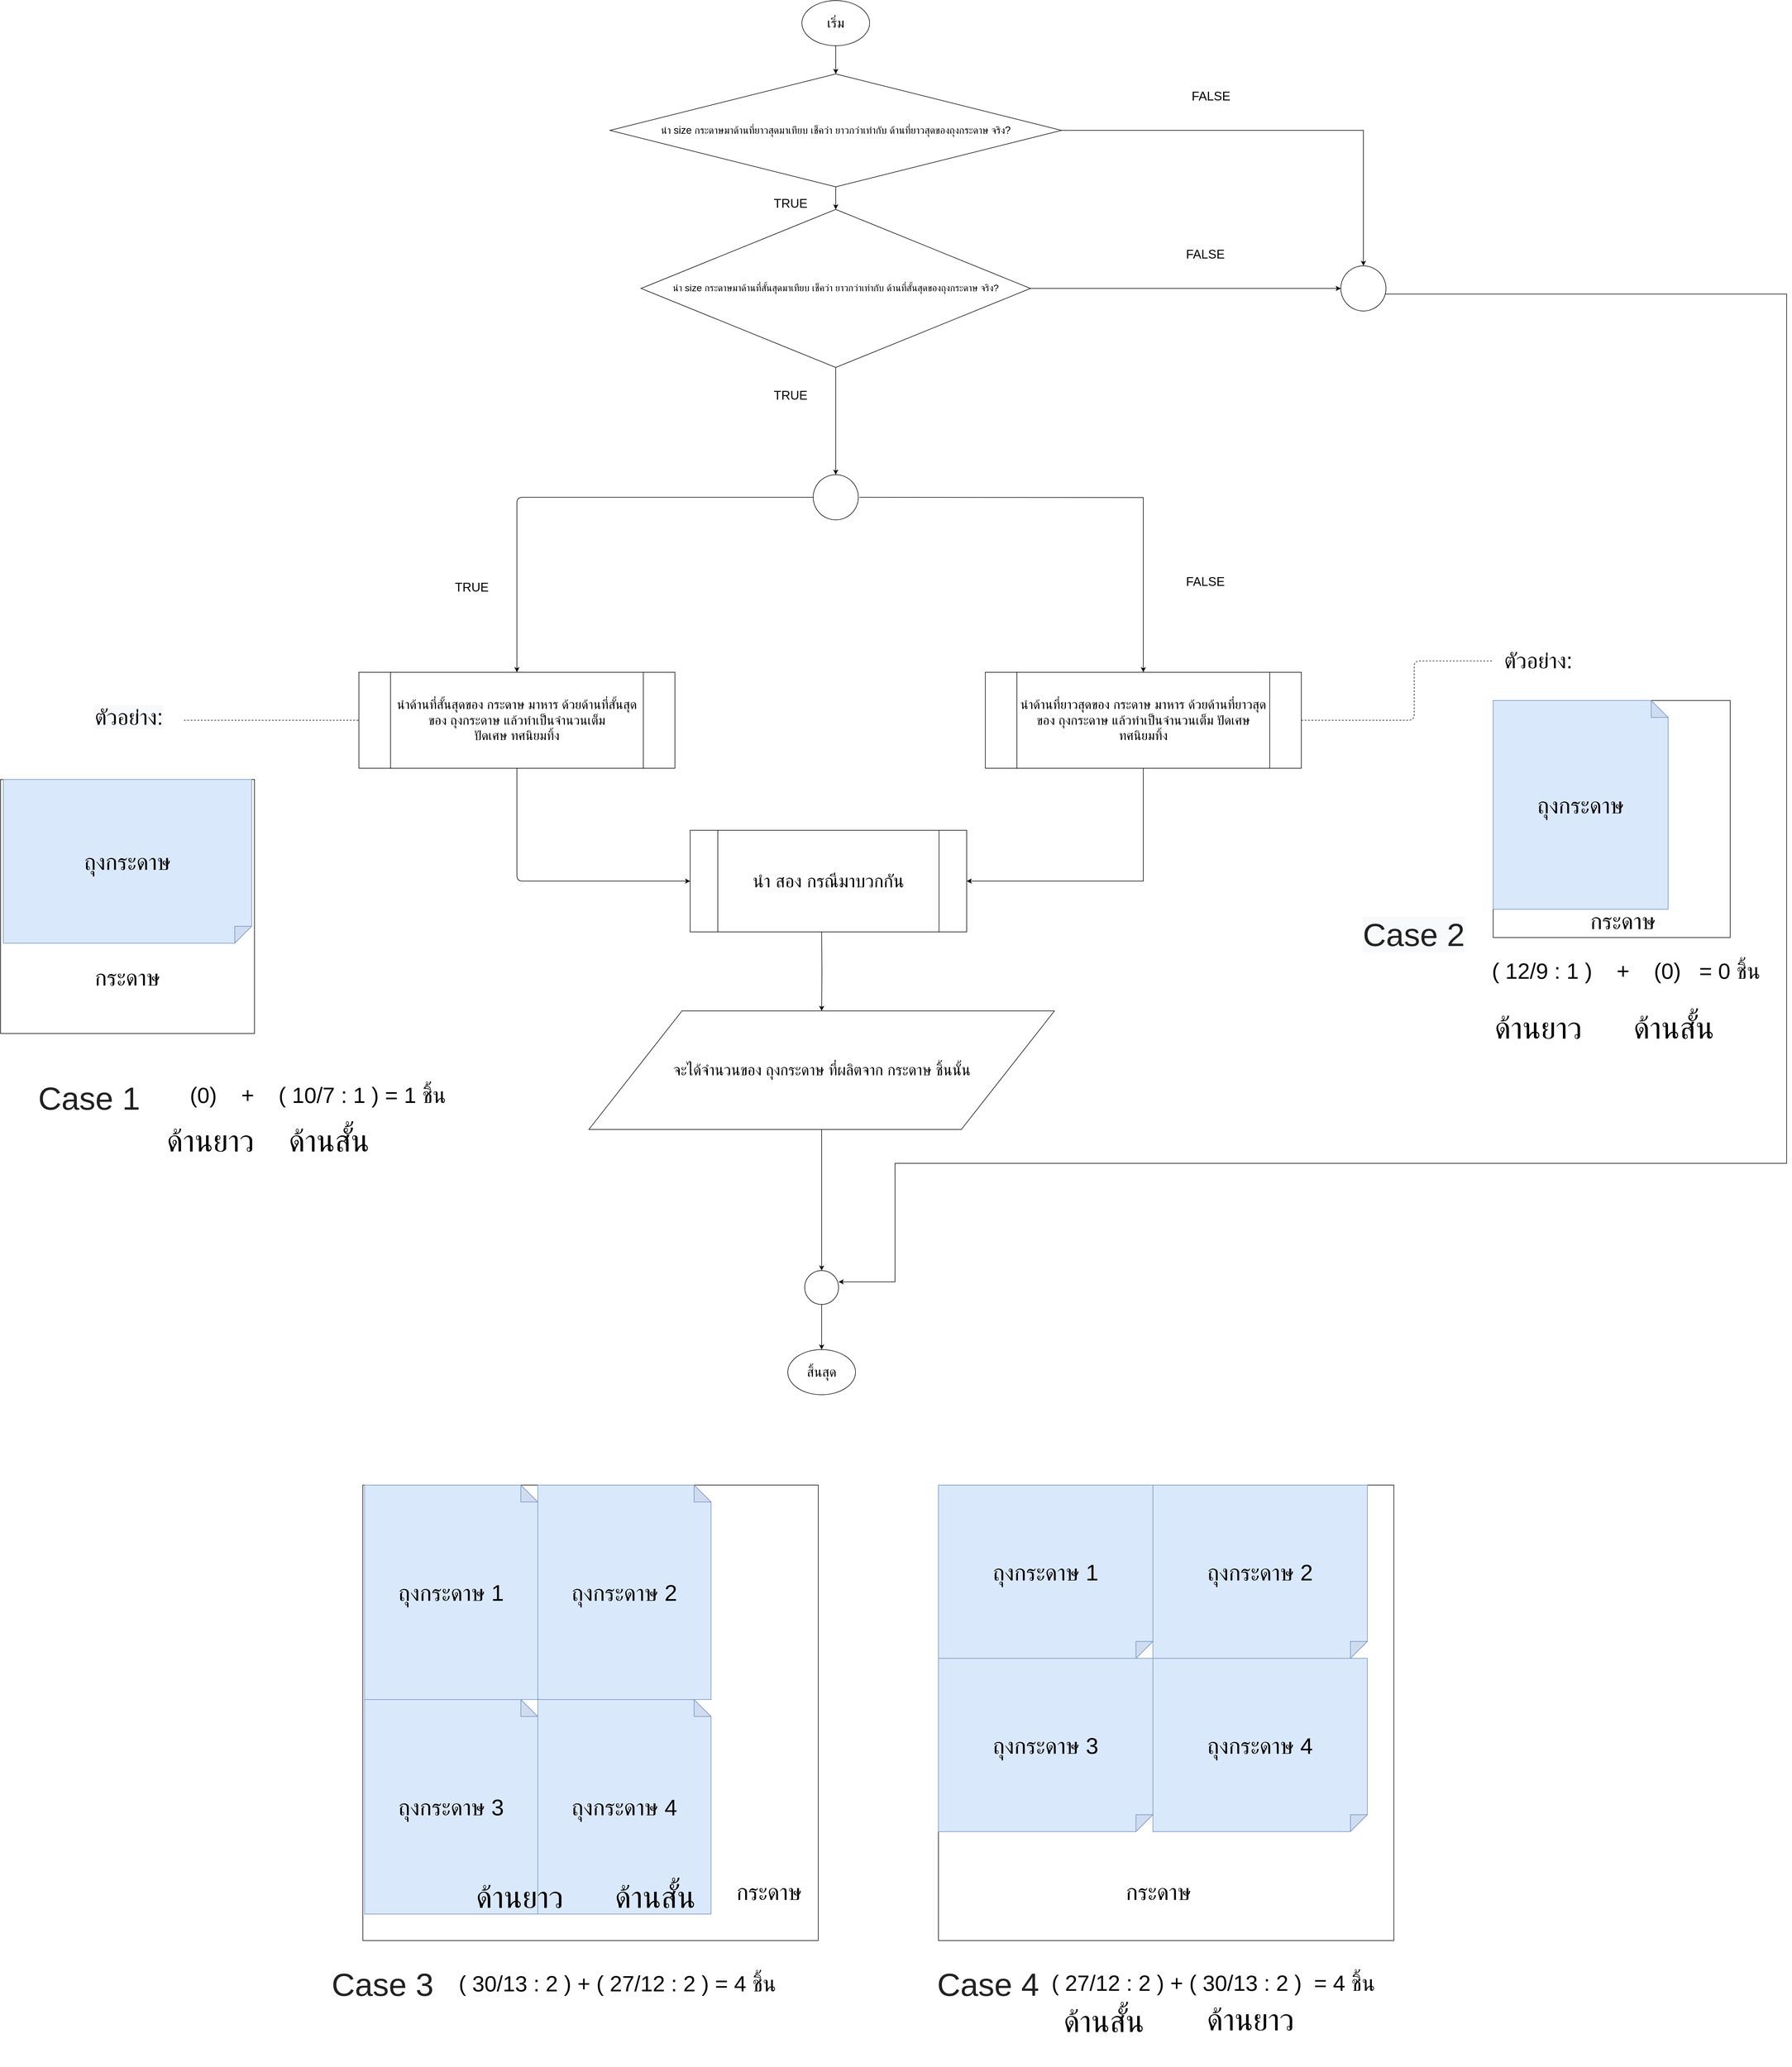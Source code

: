 <mxfile version="13.3.4" type="github">
  <diagram id="YBWVYPmLeSRwuI61tk2d" name="Page-1">
    <mxGraphModel dx="4572" dy="1968" grid="1" gridSize="10" guides="1" tooltips="1" connect="1" arrows="1" fold="1" page="1" pageScale="1" pageWidth="1100" pageHeight="1700" math="0" shadow="0">
      <root>
        <mxCell id="0" />
        <mxCell id="1" parent="0" />
        <mxCell id="YBXRsWnwAlxHhVe6IXgZ-6" value="" style="edgeStyle=orthogonalEdgeStyle;rounded=0;orthogonalLoop=1;jettySize=auto;html=1;" parent="1" source="YBXRsWnwAlxHhVe6IXgZ-1" target="YBXRsWnwAlxHhVe6IXgZ-3" edge="1">
          <mxGeometry relative="1" as="geometry" />
        </mxCell>
        <mxCell id="YBXRsWnwAlxHhVe6IXgZ-1" value="&lt;font style=&quot;font-size: 24px&quot;&gt;เริ่ม&lt;/font&gt;" style="ellipse;whiteSpace=wrap;html=1;" parent="1" vertex="1">
          <mxGeometry x="370" y="710" width="120" height="80" as="geometry" />
        </mxCell>
        <mxCell id="YBXRsWnwAlxHhVe6IXgZ-9" value="" style="edgeStyle=orthogonalEdgeStyle;rounded=0;orthogonalLoop=1;jettySize=auto;html=1;" parent="1" source="YBXRsWnwAlxHhVe6IXgZ-3" target="YBXRsWnwAlxHhVe6IXgZ-8" edge="1">
          <mxGeometry relative="1" as="geometry" />
        </mxCell>
        <mxCell id="YBXRsWnwAlxHhVe6IXgZ-41" style="edgeStyle=orthogonalEdgeStyle;rounded=0;orthogonalLoop=1;jettySize=auto;html=1;entryX=0.5;entryY=0;entryDx=0;entryDy=0;" parent="1" source="YBXRsWnwAlxHhVe6IXgZ-3" target="YBXRsWnwAlxHhVe6IXgZ-39" edge="1">
          <mxGeometry relative="1" as="geometry" />
        </mxCell>
        <mxCell id="YBXRsWnwAlxHhVe6IXgZ-3" value="&lt;span&gt;&lt;font style=&quot;font-size: 18px&quot;&gt;นำ size กระดาษมาด้านที่ยาวสุดมาเทียบ เช็คว่า ยาวกว่าเท่ากับ ด้านที่ยาวสุดของถุงกระดาษ จริง?&lt;/font&gt;&lt;/span&gt;" style="rhombus;whiteSpace=wrap;html=1;" parent="1" vertex="1">
          <mxGeometry x="30" y="840" width="800" height="200" as="geometry" />
        </mxCell>
        <mxCell id="YBXRsWnwAlxHhVe6IXgZ-11" value="" style="edgeStyle=orthogonalEdgeStyle;rounded=0;orthogonalLoop=1;jettySize=auto;html=1;entryX=0.5;entryY=0;entryDx=0;entryDy=0;" parent="1" source="YBXRsWnwAlxHhVe6IXgZ-8" target="jHjW-7iBzdXLewrsff_E-4" edge="1">
          <mxGeometry relative="1" as="geometry">
            <mxPoint x="430" y="1460" as="targetPoint" />
          </mxGeometry>
        </mxCell>
        <mxCell id="YBXRsWnwAlxHhVe6IXgZ-40" style="edgeStyle=orthogonalEdgeStyle;rounded=0;orthogonalLoop=1;jettySize=auto;html=1;entryX=0;entryY=0.5;entryDx=0;entryDy=0;" parent="1" source="YBXRsWnwAlxHhVe6IXgZ-8" target="YBXRsWnwAlxHhVe6IXgZ-39" edge="1">
          <mxGeometry relative="1" as="geometry">
            <Array as="points">
              <mxPoint x="1325" y="1220" />
            </Array>
          </mxGeometry>
        </mxCell>
        <mxCell id="YBXRsWnwAlxHhVe6IXgZ-8" value="&lt;span&gt;&lt;font style=&quot;font-size: 17px&quot;&gt;นำ size กระดาษมาด้านที่สั้นสุดมาเทียบ เช็คว่า ยาวกว่าเท่ากับ ด้านที่สั้นสุดของถุงกระดาษ จริง?&lt;/font&gt;&lt;/span&gt;" style="rhombus;whiteSpace=wrap;html=1;" parent="1" vertex="1">
          <mxGeometry x="85" y="1080" width="690" height="280" as="geometry" />
        </mxCell>
        <mxCell id="YBXRsWnwAlxHhVe6IXgZ-23" style="edgeStyle=orthogonalEdgeStyle;rounded=0;orthogonalLoop=1;jettySize=auto;html=1;entryX=0.5;entryY=0;entryDx=0;entryDy=0;" parent="1" target="YBXRsWnwAlxHhVe6IXgZ-22" edge="1">
          <mxGeometry relative="1" as="geometry">
            <mxPoint x="472" y="1590" as="sourcePoint" />
          </mxGeometry>
        </mxCell>
        <mxCell id="YBXRsWnwAlxHhVe6IXgZ-12" value="&lt;font style=&quot;font-size: 23px&quot;&gt;นำด้านที่สั้นสุดของ กระดาษ มาหาร ด้วยด้านที่สั้นสุดของ ถุงกระดาษ แล้วทำเป็นจำนวนเต็ม&lt;br&gt;ปัดเศษ ทศนิยมทิ้ง&lt;/font&gt;" style="shape=process;whiteSpace=wrap;html=1;backgroundOutline=1;" parent="1" vertex="1">
          <mxGeometry x="-415" y="1900" width="560" height="170" as="geometry" />
        </mxCell>
        <mxCell id="YBXRsWnwAlxHhVe6IXgZ-13" value="&lt;font style=&quot;font-size: 22px&quot;&gt;TRUE&lt;/font&gt;" style="text;html=1;strokeColor=none;fillColor=none;align=center;verticalAlign=middle;whiteSpace=wrap;rounded=0;" parent="1" vertex="1">
          <mxGeometry x="330" y="1060" width="40" height="20" as="geometry" />
        </mxCell>
        <mxCell id="YBXRsWnwAlxHhVe6IXgZ-17" value="" style="endArrow=classic;html=1;exitX=0;exitY=0.5;exitDx=0;exitDy=0;entryX=0.5;entryY=0;entryDx=0;entryDy=0;" parent="1" source="jHjW-7iBzdXLewrsff_E-4" target="YBXRsWnwAlxHhVe6IXgZ-12" edge="1">
          <mxGeometry width="50" height="50" relative="1" as="geometry">
            <mxPoint x="125" y="1600" as="sourcePoint" />
            <mxPoint x="45" y="1590" as="targetPoint" />
            <Array as="points">
              <mxPoint x="-135" y="1590" />
              <mxPoint x="-135" y="1630" />
            </Array>
          </mxGeometry>
        </mxCell>
        <mxCell id="YBXRsWnwAlxHhVe6IXgZ-20" value="&lt;font style=&quot;font-size: 22px&quot;&gt;TRUE&lt;/font&gt;" style="text;html=1;strokeColor=none;fillColor=none;align=center;verticalAlign=middle;whiteSpace=wrap;rounded=0;" parent="1" vertex="1">
          <mxGeometry x="330" y="1400" width="40" height="20" as="geometry" />
        </mxCell>
        <mxCell id="YBXRsWnwAlxHhVe6IXgZ-21" value="&lt;font style=&quot;font-size: 22px&quot;&gt;TRUE&lt;/font&gt;" style="text;html=1;strokeColor=none;fillColor=none;align=center;verticalAlign=middle;whiteSpace=wrap;rounded=0;" parent="1" vertex="1">
          <mxGeometry x="-235" y="1740" width="40" height="20" as="geometry" />
        </mxCell>
        <mxCell id="jHjW-7iBzdXLewrsff_E-3" style="edgeStyle=orthogonalEdgeStyle;rounded=0;orthogonalLoop=1;jettySize=auto;html=1;entryX=1;entryY=0.5;entryDx=0;entryDy=0;" edge="1" parent="1" source="YBXRsWnwAlxHhVe6IXgZ-22" target="jHjW-7iBzdXLewrsff_E-1">
          <mxGeometry relative="1" as="geometry">
            <Array as="points">
              <mxPoint x="975" y="2270" />
            </Array>
          </mxGeometry>
        </mxCell>
        <mxCell id="YBXRsWnwAlxHhVe6IXgZ-22" value="&lt;font style=&quot;font-size: 23px&quot;&gt;นำด้านที่ยาวสุดของ กระดาษ มาหาร ด้วยด้านที่ยาวสุดของ ถุงกระดาษ แล้วทำเป็นจำนวนเต็ม ปัดเศษ ทศนิยมทิ้ง&lt;/font&gt;" style="shape=process;whiteSpace=wrap;html=1;backgroundOutline=1;" parent="1" vertex="1">
          <mxGeometry x="695" y="1900" width="560" height="170" as="geometry" />
        </mxCell>
        <mxCell id="YBXRsWnwAlxHhVe6IXgZ-24" value="&lt;font style=&quot;font-size: 22px&quot;&gt;FALSE&lt;/font&gt;" style="text;html=1;strokeColor=none;fillColor=none;align=center;verticalAlign=middle;whiteSpace=wrap;rounded=0;" parent="1" vertex="1">
          <mxGeometry x="1065" y="1730" width="40" height="20" as="geometry" />
        </mxCell>
        <mxCell id="YBXRsWnwAlxHhVe6IXgZ-57" style="edgeStyle=orthogonalEdgeStyle;rounded=0;orthogonalLoop=1;jettySize=auto;html=1;entryX=0.5;entryY=0;entryDx=0;entryDy=0;" parent="1" source="YBXRsWnwAlxHhVe6IXgZ-25" target="YBXRsWnwAlxHhVe6IXgZ-56" edge="1">
          <mxGeometry relative="1" as="geometry" />
        </mxCell>
        <mxCell id="YBXRsWnwAlxHhVe6IXgZ-25" value="&lt;font style=&quot;font-size: 27px&quot;&gt;จะได้จำนวนของ ถุงกระดาษ ที่ผลิตจาก กระดาษ ชิ้นนั้น&lt;/font&gt;" style="shape=parallelogram;perimeter=parallelogramPerimeter;whiteSpace=wrap;html=1;" parent="1" vertex="1">
          <mxGeometry x="-7.5" y="2500" width="825" height="210" as="geometry" />
        </mxCell>
        <mxCell id="YBXRsWnwAlxHhVe6IXgZ-35" style="edgeStyle=orthogonalEdgeStyle;rounded=0;orthogonalLoop=1;jettySize=auto;html=1;" parent="1" target="YBXRsWnwAlxHhVe6IXgZ-25" edge="1">
          <mxGeometry relative="1" as="geometry">
            <mxPoint x="405" y="2360" as="sourcePoint" />
          </mxGeometry>
        </mxCell>
        <mxCell id="YBXRsWnwAlxHhVe6IXgZ-27" value="" style="endArrow=classic;html=1;exitX=0.5;exitY=1;exitDx=0;exitDy=0;entryX=0;entryY=0.5;entryDx=0;entryDy=0;" parent="1" source="YBXRsWnwAlxHhVe6IXgZ-12" target="jHjW-7iBzdXLewrsff_E-1" edge="1">
          <mxGeometry width="50" height="50" relative="1" as="geometry">
            <mxPoint x="-265" y="2330" as="sourcePoint" />
            <mxPoint x="375" y="2220" as="targetPoint" />
            <Array as="points">
              <mxPoint x="-135" y="2270" />
            </Array>
          </mxGeometry>
        </mxCell>
        <mxCell id="YBXRsWnwAlxHhVe6IXgZ-32" value="&lt;font style=&quot;font-size: 24px&quot;&gt;สิ้นสุด&lt;/font&gt;" style="ellipse;whiteSpace=wrap;html=1;" parent="1" vertex="1">
          <mxGeometry x="345" y="3100" width="120" height="80" as="geometry" />
        </mxCell>
        <mxCell id="YBXRsWnwAlxHhVe6IXgZ-42" style="edgeStyle=orthogonalEdgeStyle;rounded=0;orthogonalLoop=1;jettySize=auto;html=1;" parent="1" source="YBXRsWnwAlxHhVe6IXgZ-39" edge="1">
          <mxGeometry relative="1" as="geometry">
            <mxPoint x="435" y="2980" as="targetPoint" />
            <Array as="points">
              <mxPoint x="2115" y="1230" />
              <mxPoint x="2115" y="2770" />
              <mxPoint x="535" y="2770" />
              <mxPoint x="535" y="2980" />
            </Array>
          </mxGeometry>
        </mxCell>
        <mxCell id="YBXRsWnwAlxHhVe6IXgZ-39" value="" style="ellipse;whiteSpace=wrap;html=1;aspect=fixed;" parent="1" vertex="1">
          <mxGeometry x="1325" y="1180" width="80" height="80" as="geometry" />
        </mxCell>
        <mxCell id="YBXRsWnwAlxHhVe6IXgZ-43" value="" style="whiteSpace=wrap;html=1;aspect=fixed;" parent="1" vertex="1">
          <mxGeometry x="1595" y="1950" width="420" height="420" as="geometry" />
        </mxCell>
        <mxCell id="YBXRsWnwAlxHhVe6IXgZ-44" value="&lt;font style=&quot;font-size: 40px&quot;&gt;ถุงกระดาษ&lt;/font&gt;" style="shape=note;whiteSpace=wrap;html=1;backgroundOutline=1;darkOpacity=0.05;fillColor=#dae8fc;strokeColor=#6c8ebf;" parent="1" vertex="1">
          <mxGeometry x="1595" y="1950" width="310" height="370" as="geometry" />
        </mxCell>
        <mxCell id="YBXRsWnwAlxHhVe6IXgZ-45" value="&lt;span style=&quot;font-size: 40px&quot;&gt;กระดาษ&lt;/span&gt;" style="text;html=1;strokeColor=none;fillColor=none;align=center;verticalAlign=middle;whiteSpace=wrap;rounded=0;" parent="1" vertex="1">
          <mxGeometry x="1805" y="2330" width="40" height="20" as="geometry" />
        </mxCell>
        <mxCell id="YBXRsWnwAlxHhVe6IXgZ-46" value="" style="endArrow=none;dashed=1;html=1;exitX=1;exitY=0.5;exitDx=0;exitDy=0;" parent="1" source="YBXRsWnwAlxHhVe6IXgZ-22" edge="1">
          <mxGeometry width="50" height="50" relative="1" as="geometry">
            <mxPoint x="1435" y="2110" as="sourcePoint" />
            <mxPoint x="1595" y="1880" as="targetPoint" />
            <Array as="points">
              <mxPoint x="1455" y="1985" />
              <mxPoint x="1455" y="1880" />
            </Array>
          </mxGeometry>
        </mxCell>
        <mxCell id="YBXRsWnwAlxHhVe6IXgZ-47" value="&lt;font style=&quot;font-size: 39px&quot;&gt;ตัวอย่าง:&lt;/font&gt;" style="text;html=1;strokeColor=none;fillColor=none;align=center;verticalAlign=middle;whiteSpace=wrap;rounded=0;" parent="1" vertex="1">
          <mxGeometry x="1655" y="1870" width="40" height="20" as="geometry" />
        </mxCell>
        <mxCell id="YBXRsWnwAlxHhVe6IXgZ-49" value="" style="whiteSpace=wrap;html=1;aspect=fixed;" parent="1" vertex="1">
          <mxGeometry x="-1050" y="2090" width="450" height="450" as="geometry" />
        </mxCell>
        <mxCell id="YBXRsWnwAlxHhVe6IXgZ-50" value="&lt;span style=&quot;font-size: 40px&quot;&gt;ถุงกระดาษ&lt;/span&gt;" style="shape=note;whiteSpace=wrap;html=1;backgroundOutline=1;darkOpacity=0.05;direction=south;fillColor=#dae8fc;strokeColor=#6c8ebf;" parent="1" vertex="1">
          <mxGeometry x="-1045" y="2090" width="440" height="290" as="geometry" />
        </mxCell>
        <mxCell id="YBXRsWnwAlxHhVe6IXgZ-51" value="&lt;span style=&quot;font-size: 40px&quot;&gt;กระดาษ&lt;/span&gt;" style="text;html=1;strokeColor=none;fillColor=none;align=center;verticalAlign=middle;whiteSpace=wrap;rounded=0;" parent="1" vertex="1">
          <mxGeometry x="-845" y="2430" width="40" height="20" as="geometry" />
        </mxCell>
        <mxCell id="YBXRsWnwAlxHhVe6IXgZ-52" value="&lt;span style=&quot;color: rgb(0, 0, 0); font-family: helvetica; font-size: 39px; font-style: normal; font-weight: 400; letter-spacing: normal; text-align: center; text-indent: 0px; text-transform: none; word-spacing: 0px; background-color: rgb(248, 249, 250); display: inline; float: none;&quot;&gt;ตัวอย่าง:&lt;/span&gt;" style="text;whiteSpace=wrap;html=1;" parent="1" vertex="1">
          <mxGeometry x="-885" y="1950" width="160" height="40" as="geometry" />
        </mxCell>
        <mxCell id="YBXRsWnwAlxHhVe6IXgZ-55" value="" style="endArrow=none;dashed=1;html=1;entryX=0;entryY=0.5;entryDx=0;entryDy=0;" parent="1" target="YBXRsWnwAlxHhVe6IXgZ-12" edge="1">
          <mxGeometry width="50" height="50" relative="1" as="geometry">
            <mxPoint x="-725" y="1985" as="sourcePoint" />
            <mxPoint x="-625" y="1880" as="targetPoint" />
          </mxGeometry>
        </mxCell>
        <mxCell id="YBXRsWnwAlxHhVe6IXgZ-59" value="" style="edgeStyle=orthogonalEdgeStyle;rounded=0;orthogonalLoop=1;jettySize=auto;html=1;" parent="1" source="YBXRsWnwAlxHhVe6IXgZ-56" edge="1">
          <mxGeometry relative="1" as="geometry">
            <mxPoint x="405" y="3100" as="targetPoint" />
          </mxGeometry>
        </mxCell>
        <mxCell id="YBXRsWnwAlxHhVe6IXgZ-56" value="" style="ellipse;whiteSpace=wrap;html=1;aspect=fixed;" parent="1" vertex="1">
          <mxGeometry x="375" y="2960" width="60" height="60" as="geometry" />
        </mxCell>
        <mxCell id="VVT0aFdjz3h0jSFO-QEv-1" value="&lt;font style=&quot;font-size: 22px&quot;&gt;FALSE&lt;/font&gt;" style="text;html=1;strokeColor=none;fillColor=none;align=center;verticalAlign=middle;whiteSpace=wrap;rounded=0;" parent="1" vertex="1">
          <mxGeometry x="1065" y="1150" width="40" height="20" as="geometry" />
        </mxCell>
        <mxCell id="VVT0aFdjz3h0jSFO-QEv-2" value="&lt;font style=&quot;font-size: 22px&quot;&gt;FALSE&lt;/font&gt;" style="text;html=1;strokeColor=none;fillColor=none;align=center;verticalAlign=middle;whiteSpace=wrap;rounded=0;" parent="1" vertex="1">
          <mxGeometry x="1075" y="870" width="40" height="20" as="geometry" />
        </mxCell>
        <mxCell id="jHjW-7iBzdXLewrsff_E-1" value="&lt;font style=&quot;font-size: 32px&quot;&gt;นำ สอง กรณีมาบวกกัน&lt;/font&gt;" style="shape=process;whiteSpace=wrap;html=1;backgroundOutline=1;" vertex="1" parent="1">
          <mxGeometry x="172" y="2180" width="490" height="180" as="geometry" />
        </mxCell>
        <mxCell id="jHjW-7iBzdXLewrsff_E-4" value="" style="ellipse;whiteSpace=wrap;html=1;aspect=fixed;" vertex="1" parent="1">
          <mxGeometry x="390" y="1550" width="80" height="80" as="geometry" />
        </mxCell>
        <mxCell id="jHjW-7iBzdXLewrsff_E-5" value="" style="whiteSpace=wrap;html=1;aspect=fixed;" vertex="1" parent="1">
          <mxGeometry x="-408" y="3340" width="807" height="807" as="geometry" />
        </mxCell>
        <mxCell id="jHjW-7iBzdXLewrsff_E-6" value="&lt;span style=&quot;font-size: 40px&quot;&gt;ถุงกระดาษ 1&lt;/span&gt;" style="shape=note;whiteSpace=wrap;html=1;backgroundOutline=1;darkOpacity=0.05;fillColor=#dae8fc;strokeColor=#6c8ebf;" vertex="1" parent="1">
          <mxGeometry x="-405" y="3340" width="307" height="380" as="geometry" />
        </mxCell>
        <mxCell id="jHjW-7iBzdXLewrsff_E-7" value="&lt;span style=&quot;font-size: 40px&quot;&gt;ถุงกระดาษ 2&lt;/span&gt;" style="shape=note;whiteSpace=wrap;html=1;backgroundOutline=1;darkOpacity=0.05;fillColor=#dae8fc;strokeColor=#6c8ebf;" vertex="1" parent="1">
          <mxGeometry x="-98" y="3340" width="307" height="380" as="geometry" />
        </mxCell>
        <mxCell id="jHjW-7iBzdXLewrsff_E-8" value="&lt;span style=&quot;font-size: 40px&quot;&gt;ถุงกระดาษ 3&lt;/span&gt;" style="shape=note;whiteSpace=wrap;html=1;backgroundOutline=1;darkOpacity=0.05;fillColor=#dae8fc;strokeColor=#6c8ebf;" vertex="1" parent="1">
          <mxGeometry x="-405" y="3720" width="307" height="380" as="geometry" />
        </mxCell>
        <mxCell id="jHjW-7iBzdXLewrsff_E-9" value="&lt;span style=&quot;font-size: 40px&quot;&gt;ถุงกระดาษ 4&lt;/span&gt;" style="shape=note;whiteSpace=wrap;html=1;backgroundOutline=1;darkOpacity=0.05;fillColor=#dae8fc;strokeColor=#6c8ebf;" vertex="1" parent="1">
          <mxGeometry x="-98" y="3720" width="307" height="380" as="geometry" />
        </mxCell>
        <mxCell id="jHjW-7iBzdXLewrsff_E-10" value="&lt;font style=&quot;font-size: 57px&quot;&gt;&lt;br&gt;&lt;span style=&quot;color: rgb(34 , 34 , 34) ; font-family: &amp;#34;arial&amp;#34; , sans-serif ; text-align: left&quot;&gt;Case 1&lt;/span&gt;&lt;/font&gt;" style="text;html=1;strokeColor=none;fillColor=none;align=center;verticalAlign=middle;whiteSpace=wrap;rounded=0;" vertex="1" parent="1">
          <mxGeometry x="-1008" y="2610" width="230" height="20" as="geometry" />
        </mxCell>
        <mxCell id="jHjW-7iBzdXLewrsff_E-11" value="&lt;br style=&quot;color: rgb(0 , 0 , 0) ; font-family: &amp;#34;helvetica&amp;#34; ; font-size: 57px ; font-style: normal ; font-weight: 400 ; letter-spacing: normal ; text-align: center ; text-indent: 0px ; text-transform: none ; word-spacing: 0px ; background-color: rgb(248 , 249 , 250)&quot;&gt;&lt;span style=&quot;font-size: 57px ; font-style: normal ; font-weight: 400 ; letter-spacing: normal ; text-indent: 0px ; text-transform: none ; word-spacing: 0px ; background-color: rgb(248 , 249 , 250) ; color: rgb(34 , 34 , 34) ; font-family: &amp;#34;arial&amp;#34; , sans-serif ; text-align: left&quot;&gt;Case 2&lt;/span&gt;" style="text;whiteSpace=wrap;html=1;" vertex="1" parent="1">
          <mxGeometry x="1362" y="2310" width="210" height="60" as="geometry" />
        </mxCell>
        <mxCell id="jHjW-7iBzdXLewrsff_E-12" value="&lt;font style=&quot;font-size: 57px&quot;&gt;&lt;br&gt;&lt;span style=&quot;color: rgb(34 , 34 , 34) ; font-family: &amp;#34;arial&amp;#34; , sans-serif ; text-align: left&quot;&gt;Case 3&lt;/span&gt;&lt;/font&gt;" style="text;html=1;strokeColor=none;fillColor=none;align=center;verticalAlign=middle;whiteSpace=wrap;rounded=0;" vertex="1" parent="1">
          <mxGeometry x="-488" y="4180" width="230" height="20" as="geometry" />
        </mxCell>
        <mxCell id="jHjW-7iBzdXLewrsff_E-13" value="&#xa;&#xa;&lt;span style=&quot;color: rgb(0, 0, 0); font-family: helvetica; font-size: 40px; font-style: normal; font-weight: 400; letter-spacing: normal; text-align: center; text-indent: 0px; text-transform: none; word-spacing: 0px; background-color: rgb(248, 249, 250); display: inline; float: none;&quot;&gt;กระดาษ&lt;/span&gt;&#xa;&#xa;" style="whiteSpace=wrap;html=1;aspect=fixed;" vertex="1" parent="1">
          <mxGeometry x="612" y="3340" width="807" height="807" as="geometry" />
        </mxCell>
        <mxCell id="jHjW-7iBzdXLewrsff_E-14" value="&lt;span style=&quot;font-size: 40px&quot;&gt;ถุงกระดาษ 1&lt;/span&gt;" style="shape=note;whiteSpace=wrap;html=1;backgroundOutline=1;darkOpacity=0.05;fillColor=#dae8fc;strokeColor=#6c8ebf;direction=south;" vertex="1" parent="1">
          <mxGeometry x="612" y="3340" width="380" height="307" as="geometry" />
        </mxCell>
        <mxCell id="jHjW-7iBzdXLewrsff_E-15" value="&lt;span style=&quot;font-size: 40px&quot;&gt;ถุงกระดาษ 2&lt;/span&gt;" style="shape=note;whiteSpace=wrap;html=1;backgroundOutline=1;darkOpacity=0.05;fillColor=#dae8fc;strokeColor=#6c8ebf;direction=south;" vertex="1" parent="1">
          <mxGeometry x="992" y="3340" width="380" height="307" as="geometry" />
        </mxCell>
        <mxCell id="jHjW-7iBzdXLewrsff_E-16" value="&lt;span style=&quot;font-size: 40px&quot;&gt;ถุงกระดาษ 3&lt;/span&gt;" style="shape=note;whiteSpace=wrap;html=1;backgroundOutline=1;darkOpacity=0.05;fillColor=#dae8fc;strokeColor=#6c8ebf;direction=south;" vertex="1" parent="1">
          <mxGeometry x="612" y="3647" width="380" height="307" as="geometry" />
        </mxCell>
        <mxCell id="jHjW-7iBzdXLewrsff_E-17" value="&lt;span style=&quot;font-size: 40px&quot;&gt;ถุงกระดาษ 4&lt;/span&gt;" style="shape=note;whiteSpace=wrap;html=1;backgroundOutline=1;darkOpacity=0.05;fillColor=#dae8fc;strokeColor=#6c8ebf;direction=south;" vertex="1" parent="1">
          <mxGeometry x="992" y="3647" width="380" height="307" as="geometry" />
        </mxCell>
        <mxCell id="jHjW-7iBzdXLewrsff_E-20" value="&lt;font style=&quot;font-size: 57px&quot;&gt;&lt;br&gt;&lt;span style=&quot;color: rgb(34 , 34 , 34) ; font-family: &amp;#34;arial&amp;#34; , sans-serif ; text-align: left&quot;&gt;Case 4&lt;/span&gt;&lt;/font&gt;" style="text;html=1;strokeColor=none;fillColor=none;align=center;verticalAlign=middle;whiteSpace=wrap;rounded=0;" vertex="1" parent="1">
          <mxGeometry x="585" y="4180" width="230" height="20" as="geometry" />
        </mxCell>
        <mxCell id="jHjW-7iBzdXLewrsff_E-24" value="&lt;span style=&quot;font-size: 40px&quot;&gt;กระดาษ&lt;/span&gt;" style="text;html=1;strokeColor=none;fillColor=none;align=center;verticalAlign=middle;whiteSpace=wrap;rounded=0;" vertex="1" parent="1">
          <mxGeometry x="982" y="4050" width="40" height="20" as="geometry" />
        </mxCell>
        <mxCell id="jHjW-7iBzdXLewrsff_E-27" value="&lt;span style=&quot;font-size: 40px&quot;&gt;กระดาษ&lt;/span&gt;" style="text;html=1;strokeColor=none;fillColor=none;align=center;verticalAlign=middle;whiteSpace=wrap;rounded=0;rotation=0;" vertex="1" parent="1">
          <mxGeometry x="292" y="4050" width="40" height="20" as="geometry" />
        </mxCell>
        <mxCell id="jHjW-7iBzdXLewrsff_E-28" value="&lt;font style=&quot;font-size: 39px&quot;&gt;&amp;nbsp;(0)&amp;nbsp; &amp;nbsp; +&amp;nbsp; &amp;nbsp; ( 10/7 : 1 ) = 1&amp;nbsp;&lt;/font&gt;&lt;span style=&quot;font-size: 39px&quot;&gt;ชิ้น&lt;/span&gt;" style="text;html=1;strokeColor=none;fillColor=none;align=center;verticalAlign=middle;whiteSpace=wrap;rounded=0;" vertex="1" parent="1">
          <mxGeometry x="-748" y="2550" width="510" height="200" as="geometry" />
        </mxCell>
        <mxCell id="jHjW-7iBzdXLewrsff_E-29" value="&lt;font style=&quot;font-size: 39px&quot;&gt;&amp;nbsp;( 12/9 : 1 )&amp;nbsp; &amp;nbsp; +&amp;nbsp; &amp;nbsp; (0)&amp;nbsp; &amp;nbsp;= 0 ชิ้น&lt;/font&gt;" style="text;html=1;strokeColor=none;fillColor=none;align=center;verticalAlign=middle;whiteSpace=wrap;rounded=0;" vertex="1" parent="1">
          <mxGeometry x="1535" y="2330" width="580" height="200" as="geometry" />
        </mxCell>
        <mxCell id="jHjW-7iBzdXLewrsff_E-30" value="&lt;font style=&quot;font-size: 39px&quot;&gt;&amp;nbsp;( 30/13 : 2 ) + ( 27/12 : 2 ) = 4 ชิ้น&amp;nbsp;&amp;nbsp;&lt;br&gt;&amp;nbsp;&lt;/font&gt;" style="text;html=1;strokeColor=none;fillColor=none;align=center;verticalAlign=middle;whiteSpace=wrap;rounded=0;" vertex="1" parent="1">
          <mxGeometry x="-275" y="4147" width="647" height="200" as="geometry" />
        </mxCell>
        <mxCell id="jHjW-7iBzdXLewrsff_E-31" value="&lt;font style=&quot;font-size: 39px&quot;&gt;( 27/12 : 2 ) + ( 30/13 : 2 )&amp;nbsp; = 4 ชิ้น&lt;br&gt;&amp;nbsp;&lt;br&gt;&amp;nbsp;&lt;/font&gt;" style="text;html=1;strokeColor=none;fillColor=none;align=center;verticalAlign=middle;whiteSpace=wrap;rounded=0;" vertex="1" parent="1">
          <mxGeometry x="779" y="4170" width="640" height="200" as="geometry" />
        </mxCell>
        <mxCell id="jHjW-7iBzdXLewrsff_E-32" value="&lt;font style=&quot;font-size: 54px&quot;&gt;ด้านสั้น&lt;/font&gt;" style="text;html=1;strokeColor=none;fillColor=none;align=center;verticalAlign=middle;whiteSpace=wrap;rounded=0;" vertex="1" parent="1">
          <mxGeometry x="-578" y="2670" width="220" height="120" as="geometry" />
        </mxCell>
        <mxCell id="jHjW-7iBzdXLewrsff_E-34" value="&lt;font style=&quot;font-size: 54px&quot;&gt;ด้านสั้น&lt;/font&gt;" style="text;html=1;strokeColor=none;fillColor=none;align=center;verticalAlign=middle;whiteSpace=wrap;rounded=0;" vertex="1" parent="1">
          <mxGeometry y="4010" width="220" height="120" as="geometry" />
        </mxCell>
        <mxCell id="jHjW-7iBzdXLewrsff_E-35" value="&lt;font style=&quot;font-size: 54px&quot;&gt;ด้านสั้น&lt;/font&gt;" style="text;html=1;strokeColor=none;fillColor=none;align=center;verticalAlign=middle;whiteSpace=wrap;rounded=0;" vertex="1" parent="1">
          <mxGeometry x="795" y="4230" width="220" height="120" as="geometry" />
        </mxCell>
        <mxCell id="jHjW-7iBzdXLewrsff_E-36" value="&lt;font style=&quot;font-size: 54px&quot;&gt;ด้านยาว&lt;/font&gt;" style="text;html=1;strokeColor=none;fillColor=none;align=center;verticalAlign=middle;whiteSpace=wrap;rounded=0;" vertex="1" parent="1">
          <mxGeometry x="1055" y="4227" width="220" height="120" as="geometry" />
        </mxCell>
        <mxCell id="jHjW-7iBzdXLewrsff_E-37" value="&lt;font style=&quot;font-size: 54px&quot;&gt;ด้านยาว&lt;/font&gt;" style="text;html=1;strokeColor=none;fillColor=none;align=center;verticalAlign=middle;whiteSpace=wrap;rounded=0;" vertex="1" parent="1">
          <mxGeometry x="-240" y="4010" width="220" height="120" as="geometry" />
        </mxCell>
        <mxCell id="jHjW-7iBzdXLewrsff_E-39" value="&lt;font style=&quot;font-size: 54px&quot;&gt;ด้านยาว&lt;/font&gt;" style="text;html=1;strokeColor=none;fillColor=none;align=center;verticalAlign=middle;whiteSpace=wrap;rounded=0;" vertex="1" parent="1">
          <mxGeometry x="-788" y="2670" width="220" height="120" as="geometry" />
        </mxCell>
        <mxCell id="jHjW-7iBzdXLewrsff_E-42" value="&lt;font style=&quot;font-size: 54px&quot;&gt;ด้านยาว&lt;/font&gt;" style="text;html=1;strokeColor=none;fillColor=none;align=center;verticalAlign=middle;whiteSpace=wrap;rounded=0;" vertex="1" parent="1">
          <mxGeometry x="1565" y="2470" width="220" height="120" as="geometry" />
        </mxCell>
        <mxCell id="jHjW-7iBzdXLewrsff_E-43" value="&lt;font style=&quot;font-size: 54px&quot;&gt;ด้านสั้น&lt;/font&gt;" style="text;html=1;strokeColor=none;fillColor=none;align=center;verticalAlign=middle;whiteSpace=wrap;rounded=0;" vertex="1" parent="1">
          <mxGeometry x="1805" y="2470" width="220" height="120" as="geometry" />
        </mxCell>
      </root>
    </mxGraphModel>
  </diagram>
</mxfile>
